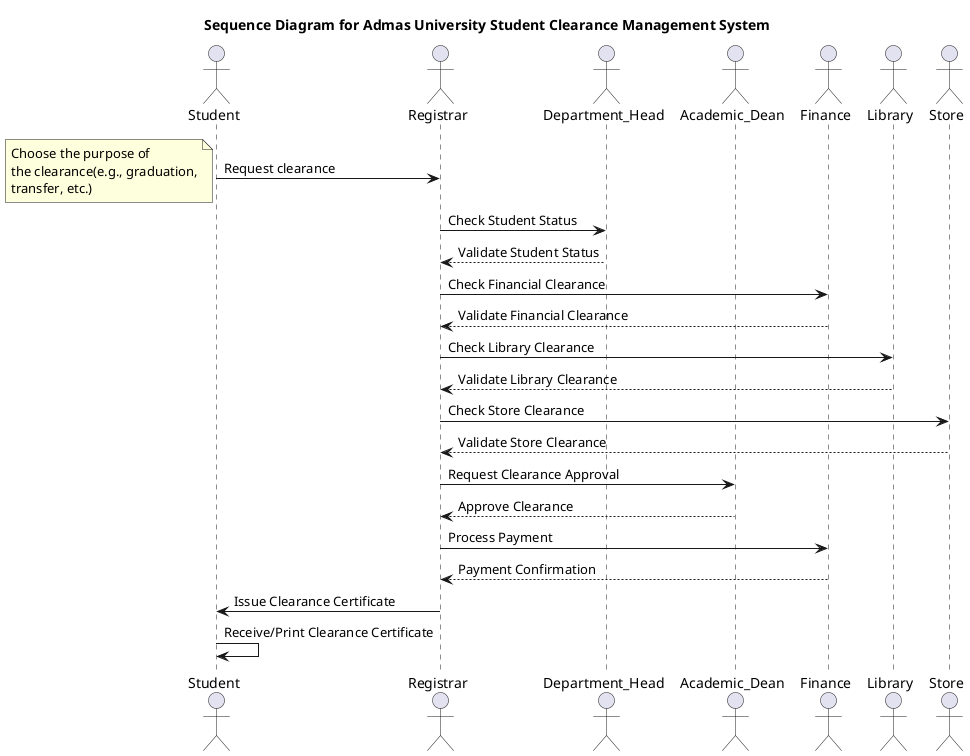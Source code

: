 @startuml seq_diagram

title Sequence Diagram for Admas University Student Clearance Management System

actor Student as Student
actor Registrar as Registrar
actor Department_Head as Department_Head
actor Academic_Dean as Academic_Dean
actor Finance as Finance
actor Library as Library
actor Store as Store

Student -> Registrar: Request clearance
note left
Choose the purpose of 
the clearance(e.g., graduation,
transfer, etc.)
end note
Registrar -> Department_Head: Check Student Status
Department_Head --> Registrar: Validate Student Status 
Registrar -> Finance: Check Financial Clearance
Finance --> Registrar: Validate Financial Clearance
Registrar -> Library: Check Library Clearance
Library --> Registrar: Validate Library Clearance
Registrar -> Store: Check Store Clearance
Store --> Registrar: Validate Store Clearance
Registrar -> Academic_Dean: Request Clearance Approval
Academic_Dean --> Registrar: Approve Clearance
Registrar -> Finance: Process Payment
Finance --> Registrar: Payment Confirmation
Registrar -> Student: Issue Clearance Certificate
Student -> Student: Receive/Print Clearance Certificate




@enduml